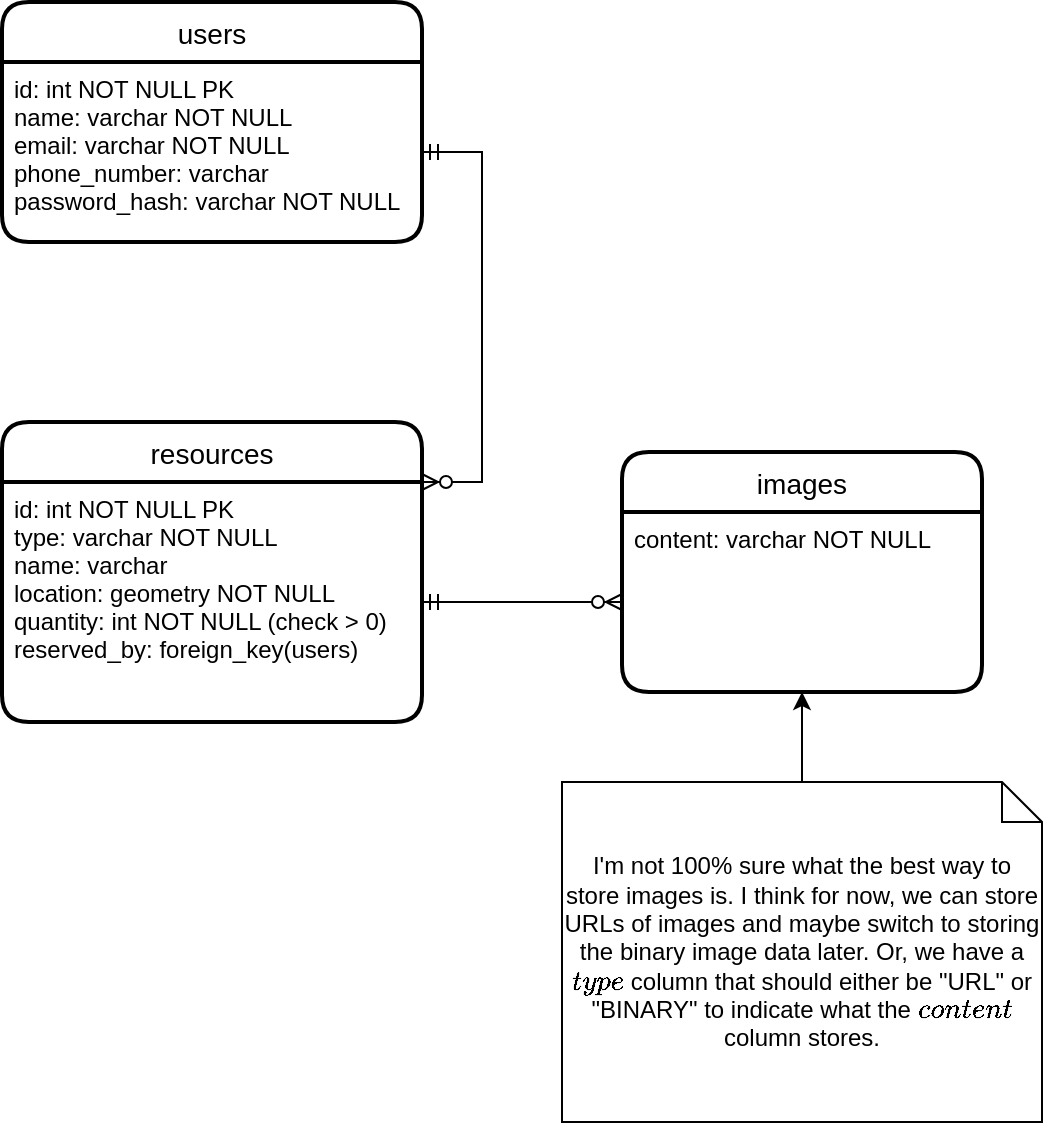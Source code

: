 <mxfile>
    <diagram id="0EbGmxLs03rvGyQIjWrv" name="Page-1">
        <mxGraphModel dx="202" dy="399" grid="1" gridSize="10" guides="1" tooltips="1" connect="1" arrows="1" fold="1" page="1" pageScale="1" pageWidth="850" pageHeight="1100" math="0" shadow="0">
            <root>
                <mxCell id="0"/>
                <mxCell id="1" parent="0"/>
                <mxCell id="BZzWXipZtvT7cpwbV_F--1" value="users" style="swimlane;childLayout=stackLayout;horizontal=1;startSize=30;horizontalStack=0;rounded=1;fontSize=14;fontStyle=0;strokeWidth=2;resizeParent=0;resizeLast=1;shadow=0;dashed=0;align=center;" parent="1" vertex="1">
                    <mxGeometry x="240" y="170" width="210" height="120" as="geometry"/>
                </mxCell>
                <mxCell id="BZzWXipZtvT7cpwbV_F--2" value="id: int NOT NULL PK&#10;name: varchar NOT NULL&#10;email: varchar NOT NULL&#10;phone_number: varchar&#10;password_hash: varchar NOT NULL&#10;" style="align=left;strokeColor=none;fillColor=none;spacingLeft=4;fontSize=12;verticalAlign=top;resizable=0;rotatable=0;part=1;" parent="BZzWXipZtvT7cpwbV_F--1" vertex="1">
                    <mxGeometry y="30" width="210" height="90" as="geometry"/>
                </mxCell>
                <mxCell id="BZzWXipZtvT7cpwbV_F--3" value="resources" style="swimlane;childLayout=stackLayout;horizontal=1;startSize=30;horizontalStack=0;rounded=1;fontSize=14;fontStyle=0;strokeWidth=2;resizeParent=0;resizeLast=1;shadow=0;dashed=0;align=center;" parent="1" vertex="1">
                    <mxGeometry x="240" y="380" width="210" height="150" as="geometry"/>
                </mxCell>
                <mxCell id="BZzWXipZtvT7cpwbV_F--4" value="id: int NOT NULL PK&#10;type: varchar NOT NULL&#10;name: varchar&#10;location: geometry NOT NULL&#10;quantity: int NOT NULL (check &gt; 0)&#10;reserved_by: foreign_key(users)&#10;&#10;" style="align=left;strokeColor=none;fillColor=none;spacingLeft=4;fontSize=12;verticalAlign=top;resizable=0;rotatable=0;part=1;" parent="BZzWXipZtvT7cpwbV_F--3" vertex="1">
                    <mxGeometry y="30" width="210" height="120" as="geometry"/>
                </mxCell>
                <mxCell id="BZzWXipZtvT7cpwbV_F--6" value="images" style="swimlane;childLayout=stackLayout;horizontal=1;startSize=30;horizontalStack=0;rounded=1;fontSize=14;fontStyle=0;strokeWidth=2;resizeParent=0;resizeLast=1;shadow=0;dashed=0;align=center;" parent="1" vertex="1">
                    <mxGeometry x="550" y="395" width="180" height="120" as="geometry"/>
                </mxCell>
                <mxCell id="BZzWXipZtvT7cpwbV_F--7" value="content: varchar NOT NULL&#10;" style="align=left;strokeColor=none;fillColor=none;spacingLeft=4;fontSize=12;verticalAlign=top;resizable=0;rotatable=0;part=1;" parent="BZzWXipZtvT7cpwbV_F--6" vertex="1">
                    <mxGeometry y="30" width="180" height="90" as="geometry"/>
                </mxCell>
                <mxCell id="BZzWXipZtvT7cpwbV_F--9" value="" style="edgeStyle=orthogonalEdgeStyle;rounded=0;orthogonalLoop=1;jettySize=auto;html=1;" parent="1" source="BZzWXipZtvT7cpwbV_F--8" target="BZzWXipZtvT7cpwbV_F--7" edge="1">
                    <mxGeometry relative="1" as="geometry"/>
                </mxCell>
                <mxCell id="BZzWXipZtvT7cpwbV_F--8" value="I'm not 100% sure what the best way to store images is. I think for now, we can store URLs of images and maybe switch to storing the binary image data later. Or, we have a `type` column that should either be &quot;URL&quot; or &quot;BINARY&quot; to indicate what the `content` column stores." style="shape=note;size=20;whiteSpace=wrap;html=1;" parent="1" vertex="1">
                    <mxGeometry x="520" y="560" width="240" height="170" as="geometry"/>
                </mxCell>
                <mxCell id="BZzWXipZtvT7cpwbV_F--10" value="" style="edgeStyle=entityRelationEdgeStyle;fontSize=12;html=1;endArrow=ERzeroToMany;startArrow=ERmandOne;rounded=0;exitX=1;exitY=0.5;exitDx=0;exitDy=0;entryX=0;entryY=0.5;entryDx=0;entryDy=0;" parent="1" source="BZzWXipZtvT7cpwbV_F--4" target="BZzWXipZtvT7cpwbV_F--7" edge="1">
                    <mxGeometry width="100" height="100" relative="1" as="geometry">
                        <mxPoint x="450" y="540" as="sourcePoint"/>
                        <mxPoint x="550" y="440" as="targetPoint"/>
                    </mxGeometry>
                </mxCell>
                <mxCell id="BZzWXipZtvT7cpwbV_F--11" value="" style="edgeStyle=entityRelationEdgeStyle;fontSize=12;html=1;endArrow=ERzeroToMany;startArrow=ERmandOne;rounded=0;exitX=1;exitY=0.5;exitDx=0;exitDy=0;entryX=1;entryY=0;entryDx=0;entryDy=0;" parent="1" source="BZzWXipZtvT7cpwbV_F--2" target="BZzWXipZtvT7cpwbV_F--4" edge="1">
                    <mxGeometry width="100" height="100" relative="1" as="geometry">
                        <mxPoint x="460" y="480" as="sourcePoint"/>
                        <mxPoint x="560" y="480" as="targetPoint"/>
                    </mxGeometry>
                </mxCell>
            </root>
        </mxGraphModel>
    </diagram>
</mxfile>